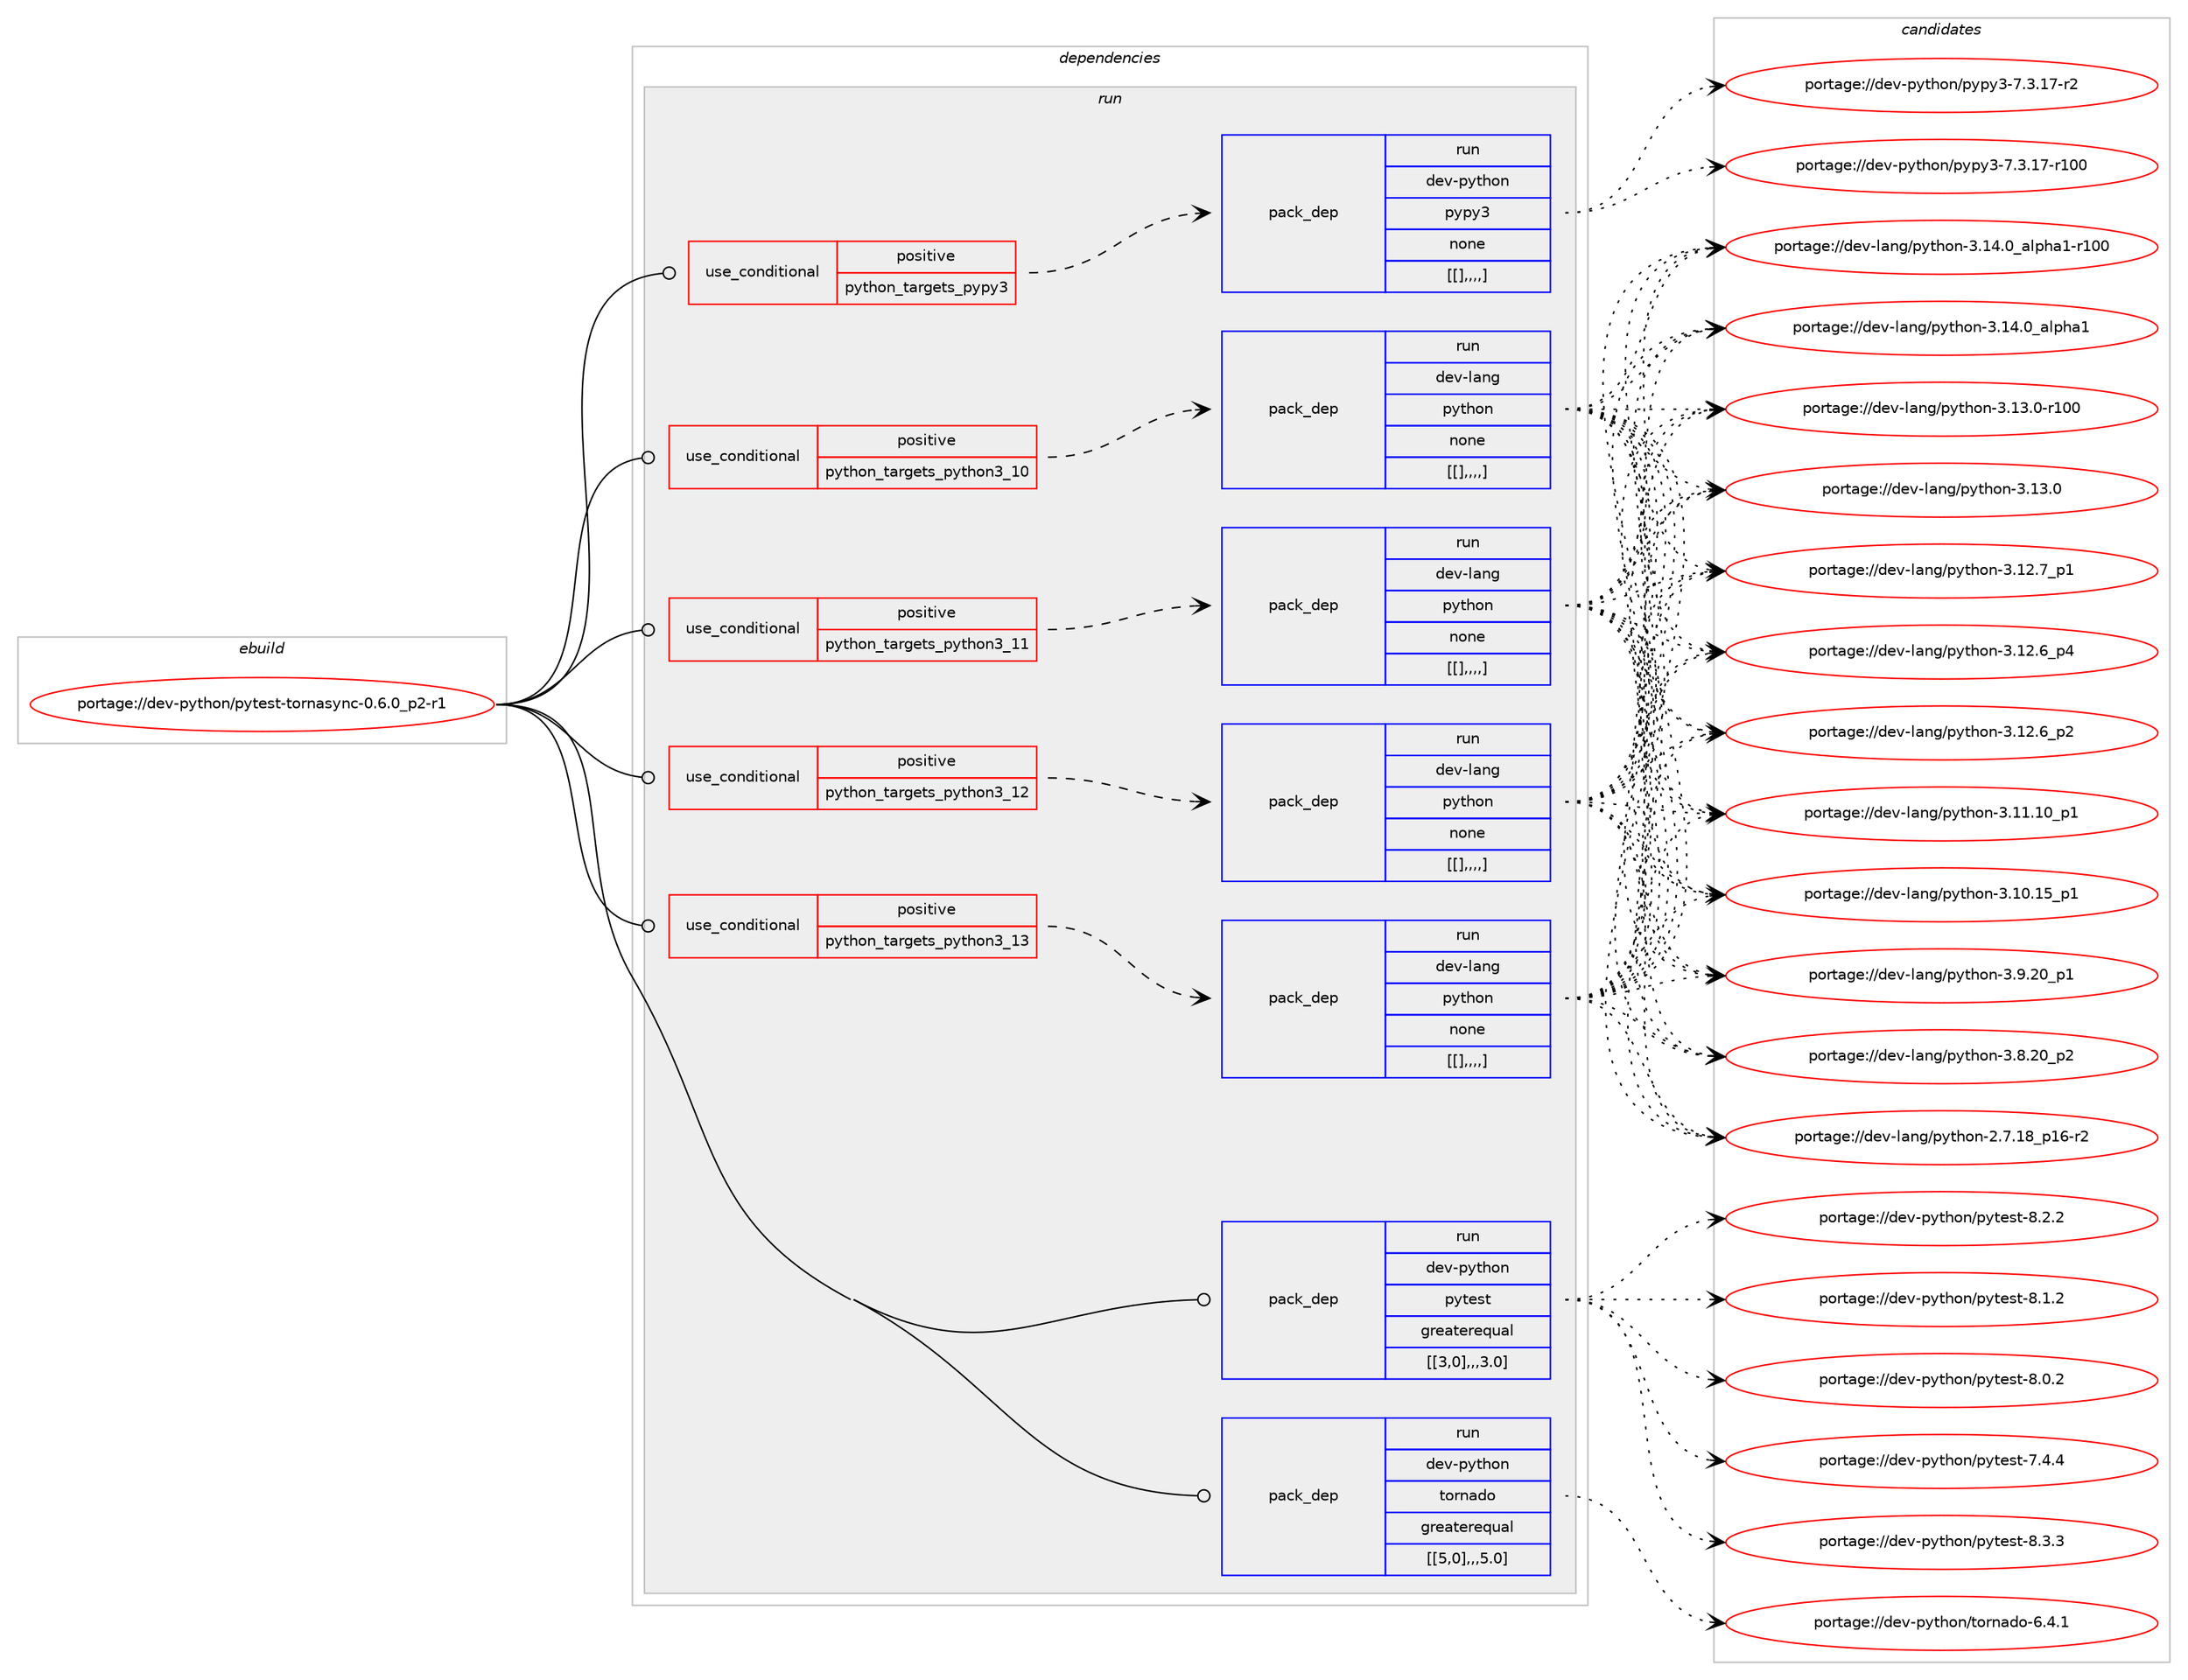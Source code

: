 digraph prolog {

# *************
# Graph options
# *************

newrank=true;
concentrate=true;
compound=true;
graph [rankdir=LR,fontname=Helvetica,fontsize=10,ranksep=1.5];#, ranksep=2.5, nodesep=0.2];
edge  [arrowhead=vee];
node  [fontname=Helvetica,fontsize=10];

# **********
# The ebuild
# **********

subgraph cluster_leftcol {
color=gray;
label=<<i>ebuild</i>>;
id [label="portage://dev-python/pytest-tornasync-0.6.0_p2-r1", color=red, width=4, href="../dev-python/pytest-tornasync-0.6.0_p2-r1.svg"];
}

# ****************
# The dependencies
# ****************

subgraph cluster_midcol {
color=gray;
label=<<i>dependencies</i>>;
subgraph cluster_compile {
fillcolor="#eeeeee";
style=filled;
label=<<i>compile</i>>;
}
subgraph cluster_compileandrun {
fillcolor="#eeeeee";
style=filled;
label=<<i>compile and run</i>>;
}
subgraph cluster_run {
fillcolor="#eeeeee";
style=filled;
label=<<i>run</i>>;
subgraph cond40735 {
dependency166139 [label=<<TABLE BORDER="0" CELLBORDER="1" CELLSPACING="0" CELLPADDING="4"><TR><TD ROWSPAN="3" CELLPADDING="10">use_conditional</TD></TR><TR><TD>positive</TD></TR><TR><TD>python_targets_pypy3</TD></TR></TABLE>>, shape=none, color=red];
subgraph pack124070 {
dependency166142 [label=<<TABLE BORDER="0" CELLBORDER="1" CELLSPACING="0" CELLPADDING="4" WIDTH="220"><TR><TD ROWSPAN="6" CELLPADDING="30">pack_dep</TD></TR><TR><TD WIDTH="110">run</TD></TR><TR><TD>dev-python</TD></TR><TR><TD>pypy3</TD></TR><TR><TD>none</TD></TR><TR><TD>[[],,,,]</TD></TR></TABLE>>, shape=none, color=blue];
}
dependency166139:e -> dependency166142:w [weight=20,style="dashed",arrowhead="vee"];
}
id:e -> dependency166139:w [weight=20,style="solid",arrowhead="odot"];
subgraph cond40778 {
dependency166262 [label=<<TABLE BORDER="0" CELLBORDER="1" CELLSPACING="0" CELLPADDING="4"><TR><TD ROWSPAN="3" CELLPADDING="10">use_conditional</TD></TR><TR><TD>positive</TD></TR><TR><TD>python_targets_python3_10</TD></TR></TABLE>>, shape=none, color=red];
subgraph pack124163 {
dependency166284 [label=<<TABLE BORDER="0" CELLBORDER="1" CELLSPACING="0" CELLPADDING="4" WIDTH="220"><TR><TD ROWSPAN="6" CELLPADDING="30">pack_dep</TD></TR><TR><TD WIDTH="110">run</TD></TR><TR><TD>dev-lang</TD></TR><TR><TD>python</TD></TR><TR><TD>none</TD></TR><TR><TD>[[],,,,]</TD></TR></TABLE>>, shape=none, color=blue];
}
dependency166262:e -> dependency166284:w [weight=20,style="dashed",arrowhead="vee"];
}
id:e -> dependency166262:w [weight=20,style="solid",arrowhead="odot"];
subgraph cond40826 {
dependency166372 [label=<<TABLE BORDER="0" CELLBORDER="1" CELLSPACING="0" CELLPADDING="4"><TR><TD ROWSPAN="3" CELLPADDING="10">use_conditional</TD></TR><TR><TD>positive</TD></TR><TR><TD>python_targets_python3_11</TD></TR></TABLE>>, shape=none, color=red];
subgraph pack124218 {
dependency166376 [label=<<TABLE BORDER="0" CELLBORDER="1" CELLSPACING="0" CELLPADDING="4" WIDTH="220"><TR><TD ROWSPAN="6" CELLPADDING="30">pack_dep</TD></TR><TR><TD WIDTH="110">run</TD></TR><TR><TD>dev-lang</TD></TR><TR><TD>python</TD></TR><TR><TD>none</TD></TR><TR><TD>[[],,,,]</TD></TR></TABLE>>, shape=none, color=blue];
}
dependency166372:e -> dependency166376:w [weight=20,style="dashed",arrowhead="vee"];
}
id:e -> dependency166372:w [weight=20,style="solid",arrowhead="odot"];
subgraph cond40829 {
dependency166381 [label=<<TABLE BORDER="0" CELLBORDER="1" CELLSPACING="0" CELLPADDING="4"><TR><TD ROWSPAN="3" CELLPADDING="10">use_conditional</TD></TR><TR><TD>positive</TD></TR><TR><TD>python_targets_python3_12</TD></TR></TABLE>>, shape=none, color=red];
subgraph pack124230 {
dependency166390 [label=<<TABLE BORDER="0" CELLBORDER="1" CELLSPACING="0" CELLPADDING="4" WIDTH="220"><TR><TD ROWSPAN="6" CELLPADDING="30">pack_dep</TD></TR><TR><TD WIDTH="110">run</TD></TR><TR><TD>dev-lang</TD></TR><TR><TD>python</TD></TR><TR><TD>none</TD></TR><TR><TD>[[],,,,]</TD></TR></TABLE>>, shape=none, color=blue];
}
dependency166381:e -> dependency166390:w [weight=20,style="dashed",arrowhead="vee"];
}
id:e -> dependency166381:w [weight=20,style="solid",arrowhead="odot"];
subgraph cond40835 {
dependency166451 [label=<<TABLE BORDER="0" CELLBORDER="1" CELLSPACING="0" CELLPADDING="4"><TR><TD ROWSPAN="3" CELLPADDING="10">use_conditional</TD></TR><TR><TD>positive</TD></TR><TR><TD>python_targets_python3_13</TD></TR></TABLE>>, shape=none, color=red];
subgraph pack124279 {
dependency166509 [label=<<TABLE BORDER="0" CELLBORDER="1" CELLSPACING="0" CELLPADDING="4" WIDTH="220"><TR><TD ROWSPAN="6" CELLPADDING="30">pack_dep</TD></TR><TR><TD WIDTH="110">run</TD></TR><TR><TD>dev-lang</TD></TR><TR><TD>python</TD></TR><TR><TD>none</TD></TR><TR><TD>[[],,,,]</TD></TR></TABLE>>, shape=none, color=blue];
}
dependency166451:e -> dependency166509:w [weight=20,style="dashed",arrowhead="vee"];
}
id:e -> dependency166451:w [weight=20,style="solid",arrowhead="odot"];
subgraph pack124314 {
dependency166543 [label=<<TABLE BORDER="0" CELLBORDER="1" CELLSPACING="0" CELLPADDING="4" WIDTH="220"><TR><TD ROWSPAN="6" CELLPADDING="30">pack_dep</TD></TR><TR><TD WIDTH="110">run</TD></TR><TR><TD>dev-python</TD></TR><TR><TD>pytest</TD></TR><TR><TD>greaterequal</TD></TR><TR><TD>[[3,0],,,3.0]</TD></TR></TABLE>>, shape=none, color=blue];
}
id:e -> dependency166543:w [weight=20,style="solid",arrowhead="odot"];
subgraph pack124337 {
dependency166590 [label=<<TABLE BORDER="0" CELLBORDER="1" CELLSPACING="0" CELLPADDING="4" WIDTH="220"><TR><TD ROWSPAN="6" CELLPADDING="30">pack_dep</TD></TR><TR><TD WIDTH="110">run</TD></TR><TR><TD>dev-python</TD></TR><TR><TD>tornado</TD></TR><TR><TD>greaterequal</TD></TR><TR><TD>[[5,0],,,5.0]</TD></TR></TABLE>>, shape=none, color=blue];
}
id:e -> dependency166590:w [weight=20,style="solid",arrowhead="odot"];
}
}

# **************
# The candidates
# **************

subgraph cluster_choices {
rank=same;
color=gray;
label=<<i>candidates</i>>;

subgraph choice124066 {
color=black;
nodesep=1;
choice100101118451121211161041111104711212111212151455546514649554511450 [label="portage://dev-python/pypy3-7.3.17-r2", color=red, width=4,href="../dev-python/pypy3-7.3.17-r2.svg"];
choice1001011184511212111610411111047112121112121514555465146495545114494848 [label="portage://dev-python/pypy3-7.3.17-r100", color=red, width=4,href="../dev-python/pypy3-7.3.17-r100.svg"];
dependency166142:e -> choice100101118451121211161041111104711212111212151455546514649554511450:w [style=dotted,weight="100"];
dependency166142:e -> choice1001011184511212111610411111047112121112121514555465146495545114494848:w [style=dotted,weight="100"];
}
subgraph choice124077 {
color=black;
nodesep=1;
choice100101118451089711010347112121116104111110455146495246489597108112104974945114494848 [label="portage://dev-lang/python-3.14.0_alpha1-r100", color=red, width=4,href="../dev-lang/python-3.14.0_alpha1-r100.svg"];
choice1001011184510897110103471121211161041111104551464952464895971081121049749 [label="portage://dev-lang/python-3.14.0_alpha1", color=red, width=4,href="../dev-lang/python-3.14.0_alpha1.svg"];
choice1001011184510897110103471121211161041111104551464951464845114494848 [label="portage://dev-lang/python-3.13.0-r100", color=red, width=4,href="../dev-lang/python-3.13.0-r100.svg"];
choice10010111845108971101034711212111610411111045514649514648 [label="portage://dev-lang/python-3.13.0", color=red, width=4,href="../dev-lang/python-3.13.0.svg"];
choice100101118451089711010347112121116104111110455146495046559511249 [label="portage://dev-lang/python-3.12.7_p1", color=red, width=4,href="../dev-lang/python-3.12.7_p1.svg"];
choice100101118451089711010347112121116104111110455146495046549511252 [label="portage://dev-lang/python-3.12.6_p4", color=red, width=4,href="../dev-lang/python-3.12.6_p4.svg"];
choice100101118451089711010347112121116104111110455146495046549511250 [label="portage://dev-lang/python-3.12.6_p2", color=red, width=4,href="../dev-lang/python-3.12.6_p2.svg"];
choice10010111845108971101034711212111610411111045514649494649489511249 [label="portage://dev-lang/python-3.11.10_p1", color=red, width=4,href="../dev-lang/python-3.11.10_p1.svg"];
choice10010111845108971101034711212111610411111045514649484649539511249 [label="portage://dev-lang/python-3.10.15_p1", color=red, width=4,href="../dev-lang/python-3.10.15_p1.svg"];
choice100101118451089711010347112121116104111110455146574650489511249 [label="portage://dev-lang/python-3.9.20_p1", color=red, width=4,href="../dev-lang/python-3.9.20_p1.svg"];
choice100101118451089711010347112121116104111110455146564650489511250 [label="portage://dev-lang/python-3.8.20_p2", color=red, width=4,href="../dev-lang/python-3.8.20_p2.svg"];
choice100101118451089711010347112121116104111110455046554649569511249544511450 [label="portage://dev-lang/python-2.7.18_p16-r2", color=red, width=4,href="../dev-lang/python-2.7.18_p16-r2.svg"];
dependency166284:e -> choice100101118451089711010347112121116104111110455146495246489597108112104974945114494848:w [style=dotted,weight="100"];
dependency166284:e -> choice1001011184510897110103471121211161041111104551464952464895971081121049749:w [style=dotted,weight="100"];
dependency166284:e -> choice1001011184510897110103471121211161041111104551464951464845114494848:w [style=dotted,weight="100"];
dependency166284:e -> choice10010111845108971101034711212111610411111045514649514648:w [style=dotted,weight="100"];
dependency166284:e -> choice100101118451089711010347112121116104111110455146495046559511249:w [style=dotted,weight="100"];
dependency166284:e -> choice100101118451089711010347112121116104111110455146495046549511252:w [style=dotted,weight="100"];
dependency166284:e -> choice100101118451089711010347112121116104111110455146495046549511250:w [style=dotted,weight="100"];
dependency166284:e -> choice10010111845108971101034711212111610411111045514649494649489511249:w [style=dotted,weight="100"];
dependency166284:e -> choice10010111845108971101034711212111610411111045514649484649539511249:w [style=dotted,weight="100"];
dependency166284:e -> choice100101118451089711010347112121116104111110455146574650489511249:w [style=dotted,weight="100"];
dependency166284:e -> choice100101118451089711010347112121116104111110455146564650489511250:w [style=dotted,weight="100"];
dependency166284:e -> choice100101118451089711010347112121116104111110455046554649569511249544511450:w [style=dotted,weight="100"];
}
subgraph choice124096 {
color=black;
nodesep=1;
choice100101118451089711010347112121116104111110455146495246489597108112104974945114494848 [label="portage://dev-lang/python-3.14.0_alpha1-r100", color=red, width=4,href="../dev-lang/python-3.14.0_alpha1-r100.svg"];
choice1001011184510897110103471121211161041111104551464952464895971081121049749 [label="portage://dev-lang/python-3.14.0_alpha1", color=red, width=4,href="../dev-lang/python-3.14.0_alpha1.svg"];
choice1001011184510897110103471121211161041111104551464951464845114494848 [label="portage://dev-lang/python-3.13.0-r100", color=red, width=4,href="../dev-lang/python-3.13.0-r100.svg"];
choice10010111845108971101034711212111610411111045514649514648 [label="portage://dev-lang/python-3.13.0", color=red, width=4,href="../dev-lang/python-3.13.0.svg"];
choice100101118451089711010347112121116104111110455146495046559511249 [label="portage://dev-lang/python-3.12.7_p1", color=red, width=4,href="../dev-lang/python-3.12.7_p1.svg"];
choice100101118451089711010347112121116104111110455146495046549511252 [label="portage://dev-lang/python-3.12.6_p4", color=red, width=4,href="../dev-lang/python-3.12.6_p4.svg"];
choice100101118451089711010347112121116104111110455146495046549511250 [label="portage://dev-lang/python-3.12.6_p2", color=red, width=4,href="../dev-lang/python-3.12.6_p2.svg"];
choice10010111845108971101034711212111610411111045514649494649489511249 [label="portage://dev-lang/python-3.11.10_p1", color=red, width=4,href="../dev-lang/python-3.11.10_p1.svg"];
choice10010111845108971101034711212111610411111045514649484649539511249 [label="portage://dev-lang/python-3.10.15_p1", color=red, width=4,href="../dev-lang/python-3.10.15_p1.svg"];
choice100101118451089711010347112121116104111110455146574650489511249 [label="portage://dev-lang/python-3.9.20_p1", color=red, width=4,href="../dev-lang/python-3.9.20_p1.svg"];
choice100101118451089711010347112121116104111110455146564650489511250 [label="portage://dev-lang/python-3.8.20_p2", color=red, width=4,href="../dev-lang/python-3.8.20_p2.svg"];
choice100101118451089711010347112121116104111110455046554649569511249544511450 [label="portage://dev-lang/python-2.7.18_p16-r2", color=red, width=4,href="../dev-lang/python-2.7.18_p16-r2.svg"];
dependency166376:e -> choice100101118451089711010347112121116104111110455146495246489597108112104974945114494848:w [style=dotted,weight="100"];
dependency166376:e -> choice1001011184510897110103471121211161041111104551464952464895971081121049749:w [style=dotted,weight="100"];
dependency166376:e -> choice1001011184510897110103471121211161041111104551464951464845114494848:w [style=dotted,weight="100"];
dependency166376:e -> choice10010111845108971101034711212111610411111045514649514648:w [style=dotted,weight="100"];
dependency166376:e -> choice100101118451089711010347112121116104111110455146495046559511249:w [style=dotted,weight="100"];
dependency166376:e -> choice100101118451089711010347112121116104111110455146495046549511252:w [style=dotted,weight="100"];
dependency166376:e -> choice100101118451089711010347112121116104111110455146495046549511250:w [style=dotted,weight="100"];
dependency166376:e -> choice10010111845108971101034711212111610411111045514649494649489511249:w [style=dotted,weight="100"];
dependency166376:e -> choice10010111845108971101034711212111610411111045514649484649539511249:w [style=dotted,weight="100"];
dependency166376:e -> choice100101118451089711010347112121116104111110455146574650489511249:w [style=dotted,weight="100"];
dependency166376:e -> choice100101118451089711010347112121116104111110455146564650489511250:w [style=dotted,weight="100"];
dependency166376:e -> choice100101118451089711010347112121116104111110455046554649569511249544511450:w [style=dotted,weight="100"];
}
subgraph choice124115 {
color=black;
nodesep=1;
choice100101118451089711010347112121116104111110455146495246489597108112104974945114494848 [label="portage://dev-lang/python-3.14.0_alpha1-r100", color=red, width=4,href="../dev-lang/python-3.14.0_alpha1-r100.svg"];
choice1001011184510897110103471121211161041111104551464952464895971081121049749 [label="portage://dev-lang/python-3.14.0_alpha1", color=red, width=4,href="../dev-lang/python-3.14.0_alpha1.svg"];
choice1001011184510897110103471121211161041111104551464951464845114494848 [label="portage://dev-lang/python-3.13.0-r100", color=red, width=4,href="../dev-lang/python-3.13.0-r100.svg"];
choice10010111845108971101034711212111610411111045514649514648 [label="portage://dev-lang/python-3.13.0", color=red, width=4,href="../dev-lang/python-3.13.0.svg"];
choice100101118451089711010347112121116104111110455146495046559511249 [label="portage://dev-lang/python-3.12.7_p1", color=red, width=4,href="../dev-lang/python-3.12.7_p1.svg"];
choice100101118451089711010347112121116104111110455146495046549511252 [label="portage://dev-lang/python-3.12.6_p4", color=red, width=4,href="../dev-lang/python-3.12.6_p4.svg"];
choice100101118451089711010347112121116104111110455146495046549511250 [label="portage://dev-lang/python-3.12.6_p2", color=red, width=4,href="../dev-lang/python-3.12.6_p2.svg"];
choice10010111845108971101034711212111610411111045514649494649489511249 [label="portage://dev-lang/python-3.11.10_p1", color=red, width=4,href="../dev-lang/python-3.11.10_p1.svg"];
choice10010111845108971101034711212111610411111045514649484649539511249 [label="portage://dev-lang/python-3.10.15_p1", color=red, width=4,href="../dev-lang/python-3.10.15_p1.svg"];
choice100101118451089711010347112121116104111110455146574650489511249 [label="portage://dev-lang/python-3.9.20_p1", color=red, width=4,href="../dev-lang/python-3.9.20_p1.svg"];
choice100101118451089711010347112121116104111110455146564650489511250 [label="portage://dev-lang/python-3.8.20_p2", color=red, width=4,href="../dev-lang/python-3.8.20_p2.svg"];
choice100101118451089711010347112121116104111110455046554649569511249544511450 [label="portage://dev-lang/python-2.7.18_p16-r2", color=red, width=4,href="../dev-lang/python-2.7.18_p16-r2.svg"];
dependency166390:e -> choice100101118451089711010347112121116104111110455146495246489597108112104974945114494848:w [style=dotted,weight="100"];
dependency166390:e -> choice1001011184510897110103471121211161041111104551464952464895971081121049749:w [style=dotted,weight="100"];
dependency166390:e -> choice1001011184510897110103471121211161041111104551464951464845114494848:w [style=dotted,weight="100"];
dependency166390:e -> choice10010111845108971101034711212111610411111045514649514648:w [style=dotted,weight="100"];
dependency166390:e -> choice100101118451089711010347112121116104111110455146495046559511249:w [style=dotted,weight="100"];
dependency166390:e -> choice100101118451089711010347112121116104111110455146495046549511252:w [style=dotted,weight="100"];
dependency166390:e -> choice100101118451089711010347112121116104111110455146495046549511250:w [style=dotted,weight="100"];
dependency166390:e -> choice10010111845108971101034711212111610411111045514649494649489511249:w [style=dotted,weight="100"];
dependency166390:e -> choice10010111845108971101034711212111610411111045514649484649539511249:w [style=dotted,weight="100"];
dependency166390:e -> choice100101118451089711010347112121116104111110455146574650489511249:w [style=dotted,weight="100"];
dependency166390:e -> choice100101118451089711010347112121116104111110455146564650489511250:w [style=dotted,weight="100"];
dependency166390:e -> choice100101118451089711010347112121116104111110455046554649569511249544511450:w [style=dotted,weight="100"];
}
subgraph choice124127 {
color=black;
nodesep=1;
choice100101118451089711010347112121116104111110455146495246489597108112104974945114494848 [label="portage://dev-lang/python-3.14.0_alpha1-r100", color=red, width=4,href="../dev-lang/python-3.14.0_alpha1-r100.svg"];
choice1001011184510897110103471121211161041111104551464952464895971081121049749 [label="portage://dev-lang/python-3.14.0_alpha1", color=red, width=4,href="../dev-lang/python-3.14.0_alpha1.svg"];
choice1001011184510897110103471121211161041111104551464951464845114494848 [label="portage://dev-lang/python-3.13.0-r100", color=red, width=4,href="../dev-lang/python-3.13.0-r100.svg"];
choice10010111845108971101034711212111610411111045514649514648 [label="portage://dev-lang/python-3.13.0", color=red, width=4,href="../dev-lang/python-3.13.0.svg"];
choice100101118451089711010347112121116104111110455146495046559511249 [label="portage://dev-lang/python-3.12.7_p1", color=red, width=4,href="../dev-lang/python-3.12.7_p1.svg"];
choice100101118451089711010347112121116104111110455146495046549511252 [label="portage://dev-lang/python-3.12.6_p4", color=red, width=4,href="../dev-lang/python-3.12.6_p4.svg"];
choice100101118451089711010347112121116104111110455146495046549511250 [label="portage://dev-lang/python-3.12.6_p2", color=red, width=4,href="../dev-lang/python-3.12.6_p2.svg"];
choice10010111845108971101034711212111610411111045514649494649489511249 [label="portage://dev-lang/python-3.11.10_p1", color=red, width=4,href="../dev-lang/python-3.11.10_p1.svg"];
choice10010111845108971101034711212111610411111045514649484649539511249 [label="portage://dev-lang/python-3.10.15_p1", color=red, width=4,href="../dev-lang/python-3.10.15_p1.svg"];
choice100101118451089711010347112121116104111110455146574650489511249 [label="portage://dev-lang/python-3.9.20_p1", color=red, width=4,href="../dev-lang/python-3.9.20_p1.svg"];
choice100101118451089711010347112121116104111110455146564650489511250 [label="portage://dev-lang/python-3.8.20_p2", color=red, width=4,href="../dev-lang/python-3.8.20_p2.svg"];
choice100101118451089711010347112121116104111110455046554649569511249544511450 [label="portage://dev-lang/python-2.7.18_p16-r2", color=red, width=4,href="../dev-lang/python-2.7.18_p16-r2.svg"];
dependency166509:e -> choice100101118451089711010347112121116104111110455146495246489597108112104974945114494848:w [style=dotted,weight="100"];
dependency166509:e -> choice1001011184510897110103471121211161041111104551464952464895971081121049749:w [style=dotted,weight="100"];
dependency166509:e -> choice1001011184510897110103471121211161041111104551464951464845114494848:w [style=dotted,weight="100"];
dependency166509:e -> choice10010111845108971101034711212111610411111045514649514648:w [style=dotted,weight="100"];
dependency166509:e -> choice100101118451089711010347112121116104111110455146495046559511249:w [style=dotted,weight="100"];
dependency166509:e -> choice100101118451089711010347112121116104111110455146495046549511252:w [style=dotted,weight="100"];
dependency166509:e -> choice100101118451089711010347112121116104111110455146495046549511250:w [style=dotted,weight="100"];
dependency166509:e -> choice10010111845108971101034711212111610411111045514649494649489511249:w [style=dotted,weight="100"];
dependency166509:e -> choice10010111845108971101034711212111610411111045514649484649539511249:w [style=dotted,weight="100"];
dependency166509:e -> choice100101118451089711010347112121116104111110455146574650489511249:w [style=dotted,weight="100"];
dependency166509:e -> choice100101118451089711010347112121116104111110455146564650489511250:w [style=dotted,weight="100"];
dependency166509:e -> choice100101118451089711010347112121116104111110455046554649569511249544511450:w [style=dotted,weight="100"];
}
subgraph choice124137 {
color=black;
nodesep=1;
choice1001011184511212111610411111047112121116101115116455646514651 [label="portage://dev-python/pytest-8.3.3", color=red, width=4,href="../dev-python/pytest-8.3.3.svg"];
choice1001011184511212111610411111047112121116101115116455646504650 [label="portage://dev-python/pytest-8.2.2", color=red, width=4,href="../dev-python/pytest-8.2.2.svg"];
choice1001011184511212111610411111047112121116101115116455646494650 [label="portage://dev-python/pytest-8.1.2", color=red, width=4,href="../dev-python/pytest-8.1.2.svg"];
choice1001011184511212111610411111047112121116101115116455646484650 [label="portage://dev-python/pytest-8.0.2", color=red, width=4,href="../dev-python/pytest-8.0.2.svg"];
choice1001011184511212111610411111047112121116101115116455546524652 [label="portage://dev-python/pytest-7.4.4", color=red, width=4,href="../dev-python/pytest-7.4.4.svg"];
dependency166543:e -> choice1001011184511212111610411111047112121116101115116455646514651:w [style=dotted,weight="100"];
dependency166543:e -> choice1001011184511212111610411111047112121116101115116455646504650:w [style=dotted,weight="100"];
dependency166543:e -> choice1001011184511212111610411111047112121116101115116455646494650:w [style=dotted,weight="100"];
dependency166543:e -> choice1001011184511212111610411111047112121116101115116455646484650:w [style=dotted,weight="100"];
dependency166543:e -> choice1001011184511212111610411111047112121116101115116455546524652:w [style=dotted,weight="100"];
}
subgraph choice124155 {
color=black;
nodesep=1;
choice100101118451121211161041111104711611111411097100111455446524649 [label="portage://dev-python/tornado-6.4.1", color=red, width=4,href="../dev-python/tornado-6.4.1.svg"];
dependency166590:e -> choice100101118451121211161041111104711611111411097100111455446524649:w [style=dotted,weight="100"];
}
}

}

